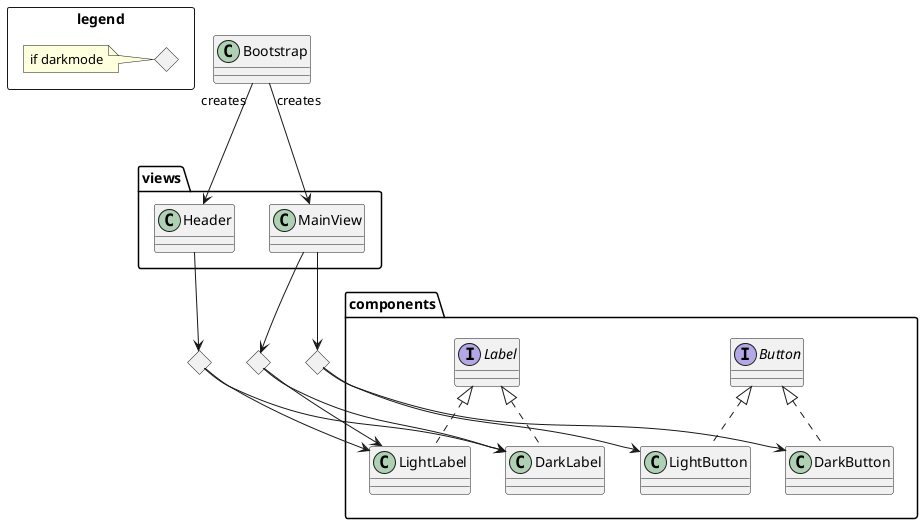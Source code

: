 @startuml

class Bootstrap

package views {

    class Header

    class MainView

}

package components {

    together {
        interface Label

        class LightLabel

        class DarkLabel
    }

    together {
        interface Button

        class LightButton

        class DarkButton
    }

    Label <|.. LightLabel
    Label <|.. DarkLabel

    Button <|.. LightButton
    Button <|.. DarkButton
}

package legend <<Rectangle>> {
    <> example_diamond

    note left of example_diamond
        if darkmode
    endnote
}

<> header_label

<> main_label
<> main_button

Bootstrap "creates" ---> Header
Bootstrap "creates" ---> MainView

Header --> header_label
header_label --> LightLabel
header_label --> DarkLabel

MainView --> main_label
main_label --> LightLabel
main_label --> DarkLabel

MainView --> main_button
main_button --> LightButton
main_button --> DarkButton

@enduml
